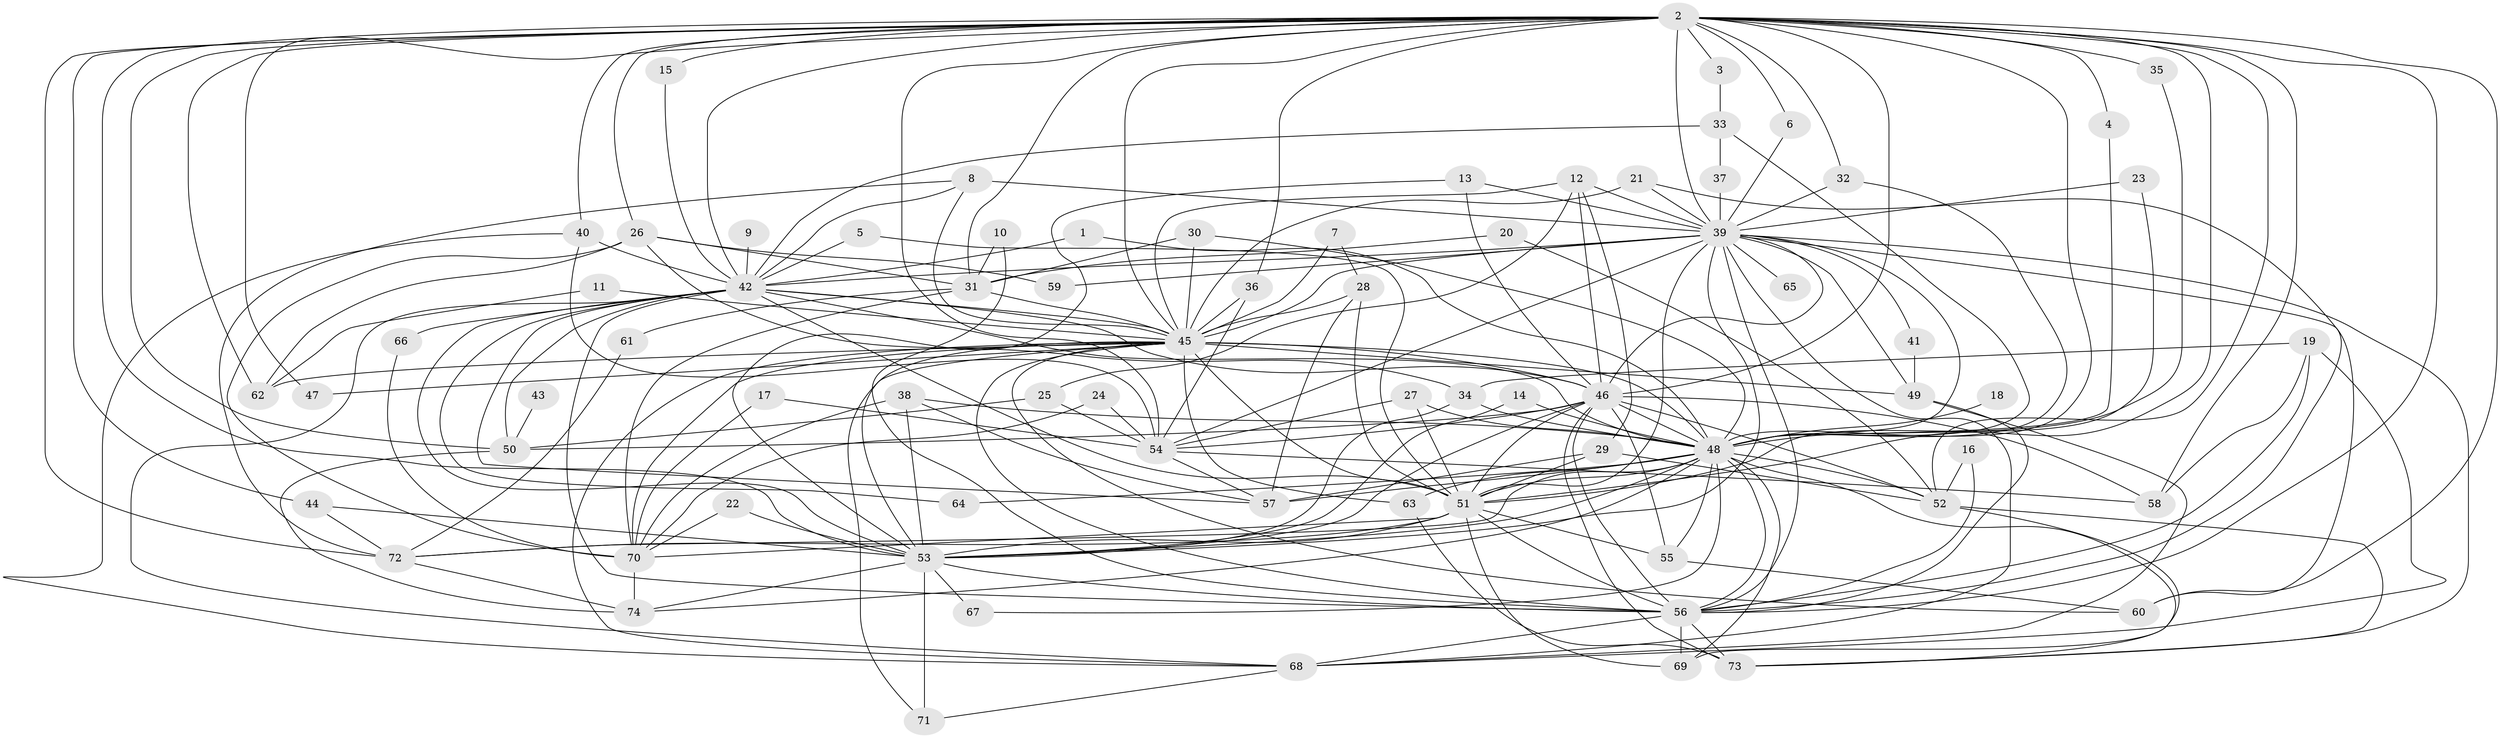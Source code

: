 // original degree distribution, {24: 0.013605442176870748, 17: 0.006802721088435374, 20: 0.013605442176870748, 23: 0.006802721088435374, 19: 0.006802721088435374, 27: 0.013605442176870748, 39: 0.006802721088435374, 4: 0.10884353741496598, 10: 0.006802721088435374, 5: 0.047619047619047616, 3: 0.1836734693877551, 2: 0.54421768707483, 6: 0.013605442176870748, 13: 0.006802721088435374, 8: 0.013605442176870748, 7: 0.006802721088435374}
// Generated by graph-tools (version 1.1) at 2025/25/03/09/25 03:25:48]
// undirected, 74 vertices, 209 edges
graph export_dot {
graph [start="1"]
  node [color=gray90,style=filled];
  1;
  2;
  3;
  4;
  5;
  6;
  7;
  8;
  9;
  10;
  11;
  12;
  13;
  14;
  15;
  16;
  17;
  18;
  19;
  20;
  21;
  22;
  23;
  24;
  25;
  26;
  27;
  28;
  29;
  30;
  31;
  32;
  33;
  34;
  35;
  36;
  37;
  38;
  39;
  40;
  41;
  42;
  43;
  44;
  45;
  46;
  47;
  48;
  49;
  50;
  51;
  52;
  53;
  54;
  55;
  56;
  57;
  58;
  59;
  60;
  61;
  62;
  63;
  64;
  65;
  66;
  67;
  68;
  69;
  70;
  71;
  72;
  73;
  74;
  1 -- 42 [weight=1.0];
  1 -- 48 [weight=1.0];
  2 -- 3 [weight=2.0];
  2 -- 4 [weight=1.0];
  2 -- 6 [weight=1.0];
  2 -- 15 [weight=1.0];
  2 -- 26 [weight=1.0];
  2 -- 31 [weight=1.0];
  2 -- 32 [weight=1.0];
  2 -- 35 [weight=1.0];
  2 -- 36 [weight=1.0];
  2 -- 39 [weight=2.0];
  2 -- 40 [weight=2.0];
  2 -- 42 [weight=2.0];
  2 -- 44 [weight=1.0];
  2 -- 45 [weight=2.0];
  2 -- 46 [weight=3.0];
  2 -- 47 [weight=1.0];
  2 -- 48 [weight=3.0];
  2 -- 50 [weight=1.0];
  2 -- 51 [weight=2.0];
  2 -- 52 [weight=1.0];
  2 -- 53 [weight=3.0];
  2 -- 54 [weight=2.0];
  2 -- 56 [weight=2.0];
  2 -- 58 [weight=1.0];
  2 -- 60 [weight=1.0];
  2 -- 62 [weight=1.0];
  2 -- 72 [weight=1.0];
  3 -- 33 [weight=1.0];
  4 -- 48 [weight=1.0];
  5 -- 42 [weight=1.0];
  5 -- 51 [weight=1.0];
  6 -- 39 [weight=1.0];
  7 -- 28 [weight=1.0];
  7 -- 45 [weight=1.0];
  8 -- 39 [weight=1.0];
  8 -- 42 [weight=1.0];
  8 -- 45 [weight=1.0];
  8 -- 72 [weight=1.0];
  9 -- 42 [weight=1.0];
  10 -- 31 [weight=1.0];
  10 -- 56 [weight=1.0];
  11 -- 45 [weight=1.0];
  11 -- 62 [weight=1.0];
  12 -- 25 [weight=1.0];
  12 -- 29 [weight=1.0];
  12 -- 39 [weight=1.0];
  12 -- 45 [weight=1.0];
  12 -- 46 [weight=1.0];
  13 -- 39 [weight=1.0];
  13 -- 46 [weight=1.0];
  13 -- 53 [weight=1.0];
  14 -- 48 [weight=1.0];
  14 -- 53 [weight=1.0];
  15 -- 42 [weight=1.0];
  16 -- 52 [weight=1.0];
  16 -- 56 [weight=1.0];
  17 -- 54 [weight=1.0];
  17 -- 70 [weight=1.0];
  18 -- 48 [weight=1.0];
  19 -- 34 [weight=1.0];
  19 -- 56 [weight=1.0];
  19 -- 58 [weight=1.0];
  19 -- 68 [weight=1.0];
  20 -- 31 [weight=1.0];
  20 -- 52 [weight=1.0];
  21 -- 39 [weight=1.0];
  21 -- 45 [weight=1.0];
  21 -- 56 [weight=1.0];
  22 -- 53 [weight=1.0];
  22 -- 70 [weight=1.0];
  23 -- 39 [weight=1.0];
  23 -- 51 [weight=1.0];
  24 -- 54 [weight=1.0];
  24 -- 70 [weight=1.0];
  25 -- 50 [weight=1.0];
  25 -- 54 [weight=2.0];
  26 -- 31 [weight=1.0];
  26 -- 34 [weight=1.0];
  26 -- 59 [weight=1.0];
  26 -- 62 [weight=1.0];
  26 -- 70 [weight=1.0];
  27 -- 48 [weight=1.0];
  27 -- 51 [weight=1.0];
  27 -- 54 [weight=1.0];
  28 -- 45 [weight=2.0];
  28 -- 51 [weight=1.0];
  28 -- 57 [weight=1.0];
  29 -- 51 [weight=1.0];
  29 -- 52 [weight=1.0];
  29 -- 57 [weight=1.0];
  30 -- 31 [weight=1.0];
  30 -- 45 [weight=1.0];
  30 -- 48 [weight=1.0];
  31 -- 45 [weight=1.0];
  31 -- 61 [weight=1.0];
  31 -- 70 [weight=1.0];
  32 -- 39 [weight=1.0];
  32 -- 48 [weight=1.0];
  33 -- 37 [weight=1.0];
  33 -- 42 [weight=1.0];
  33 -- 48 [weight=1.0];
  34 -- 48 [weight=1.0];
  34 -- 53 [weight=1.0];
  35 -- 48 [weight=1.0];
  36 -- 45 [weight=1.0];
  36 -- 54 [weight=1.0];
  37 -- 39 [weight=1.0];
  38 -- 48 [weight=1.0];
  38 -- 53 [weight=1.0];
  38 -- 57 [weight=1.0];
  38 -- 70 [weight=1.0];
  39 -- 41 [weight=1.0];
  39 -- 42 [weight=1.0];
  39 -- 45 [weight=1.0];
  39 -- 46 [weight=2.0];
  39 -- 48 [weight=1.0];
  39 -- 49 [weight=1.0];
  39 -- 51 [weight=1.0];
  39 -- 53 [weight=1.0];
  39 -- 54 [weight=1.0];
  39 -- 56 [weight=1.0];
  39 -- 59 [weight=1.0];
  39 -- 60 [weight=1.0];
  39 -- 65 [weight=1.0];
  39 -- 68 [weight=1.0];
  39 -- 73 [weight=1.0];
  40 -- 42 [weight=1.0];
  40 -- 54 [weight=1.0];
  40 -- 68 [weight=1.0];
  41 -- 49 [weight=1.0];
  42 -- 45 [weight=1.0];
  42 -- 46 [weight=2.0];
  42 -- 48 [weight=2.0];
  42 -- 50 [weight=1.0];
  42 -- 51 [weight=1.0];
  42 -- 53 [weight=2.0];
  42 -- 56 [weight=1.0];
  42 -- 57 [weight=1.0];
  42 -- 64 [weight=1.0];
  42 -- 66 [weight=1.0];
  42 -- 68 [weight=1.0];
  43 -- 50 [weight=1.0];
  44 -- 53 [weight=1.0];
  44 -- 72 [weight=2.0];
  45 -- 46 [weight=1.0];
  45 -- 47 [weight=1.0];
  45 -- 48 [weight=2.0];
  45 -- 49 [weight=1.0];
  45 -- 51 [weight=1.0];
  45 -- 53 [weight=1.0];
  45 -- 56 [weight=2.0];
  45 -- 60 [weight=1.0];
  45 -- 62 [weight=1.0];
  45 -- 63 [weight=1.0];
  45 -- 68 [weight=1.0];
  45 -- 70 [weight=1.0];
  45 -- 71 [weight=1.0];
  46 -- 48 [weight=1.0];
  46 -- 50 [weight=1.0];
  46 -- 51 [weight=1.0];
  46 -- 52 [weight=2.0];
  46 -- 53 [weight=1.0];
  46 -- 54 [weight=1.0];
  46 -- 55 [weight=1.0];
  46 -- 56 [weight=1.0];
  46 -- 58 [weight=1.0];
  46 -- 73 [weight=2.0];
  48 -- 51 [weight=2.0];
  48 -- 52 [weight=1.0];
  48 -- 53 [weight=3.0];
  48 -- 55 [weight=1.0];
  48 -- 56 [weight=1.0];
  48 -- 57 [weight=3.0];
  48 -- 63 [weight=1.0];
  48 -- 64 [weight=1.0];
  48 -- 67 [weight=1.0];
  48 -- 69 [weight=1.0];
  48 -- 72 [weight=1.0];
  48 -- 73 [weight=1.0];
  48 -- 74 [weight=1.0];
  49 -- 56 [weight=1.0];
  49 -- 68 [weight=1.0];
  50 -- 74 [weight=1.0];
  51 -- 53 [weight=1.0];
  51 -- 55 [weight=1.0];
  51 -- 56 [weight=1.0];
  51 -- 69 [weight=1.0];
  51 -- 70 [weight=1.0];
  51 -- 72 [weight=1.0];
  52 -- 69 [weight=1.0];
  52 -- 73 [weight=1.0];
  53 -- 56 [weight=2.0];
  53 -- 67 [weight=1.0];
  53 -- 71 [weight=1.0];
  53 -- 74 [weight=1.0];
  54 -- 57 [weight=1.0];
  54 -- 58 [weight=1.0];
  55 -- 60 [weight=1.0];
  56 -- 68 [weight=1.0];
  56 -- 69 [weight=2.0];
  56 -- 73 [weight=1.0];
  61 -- 72 [weight=1.0];
  63 -- 73 [weight=1.0];
  66 -- 70 [weight=1.0];
  68 -- 71 [weight=1.0];
  70 -- 74 [weight=1.0];
  72 -- 74 [weight=1.0];
}
